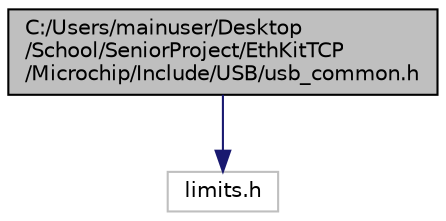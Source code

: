 digraph "C:/Users/mainuser/Desktop/School/SeniorProject/EthKitTCP/Microchip/Include/USB/usb_common.h"
{
  edge [fontname="Helvetica",fontsize="10",labelfontname="Helvetica",labelfontsize="10"];
  node [fontname="Helvetica",fontsize="10",shape=record];
  Node1 [label="C:/Users/mainuser/Desktop\l/School/SeniorProject/EthKitTCP\l/Microchip/Include/USB/usb_common.h",height=0.2,width=0.4,color="black", fillcolor="grey75", style="filled", fontcolor="black"];
  Node1 -> Node2 [color="midnightblue",fontsize="10",style="solid"];
  Node2 [label="limits.h",height=0.2,width=0.4,color="grey75", fillcolor="white", style="filled"];
}
